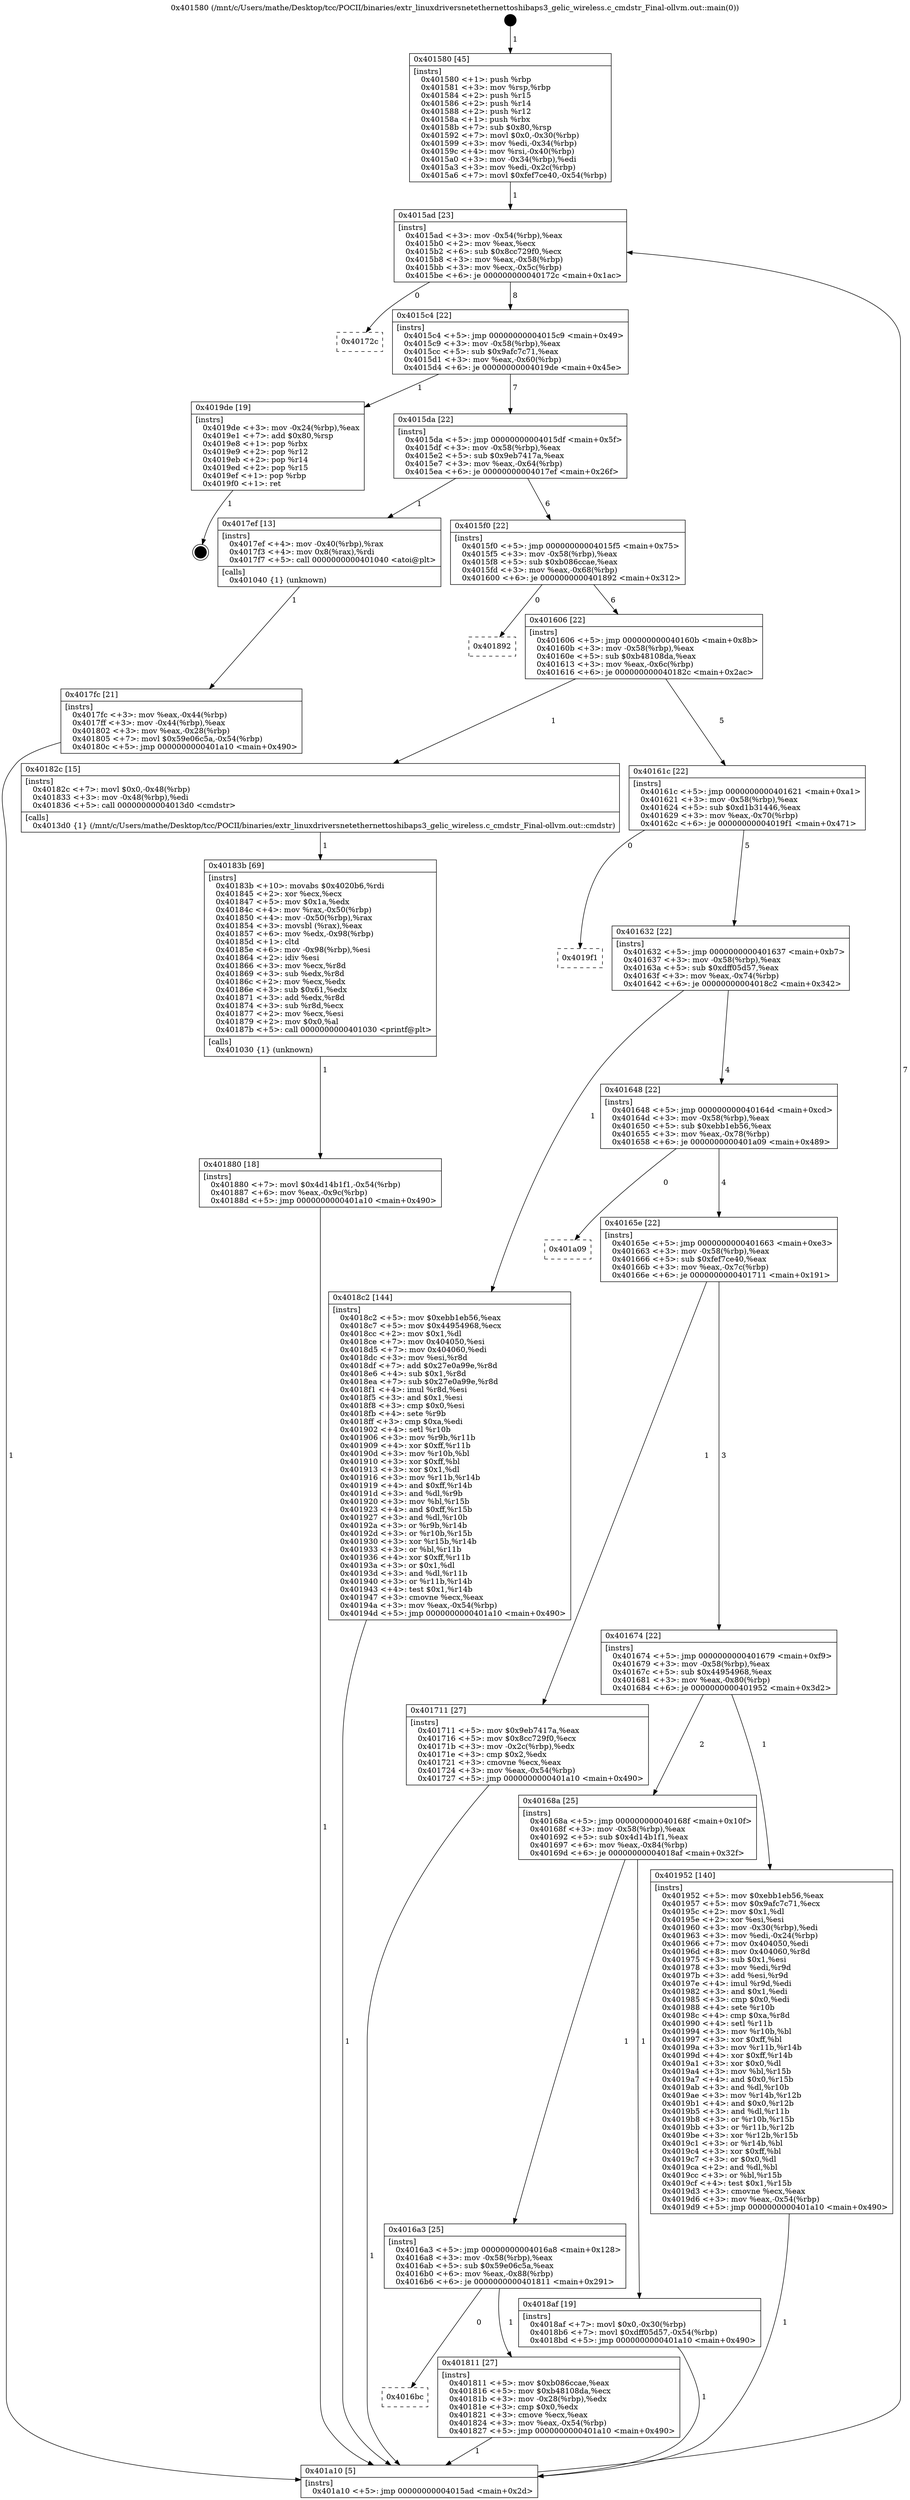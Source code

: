 digraph "0x401580" {
  label = "0x401580 (/mnt/c/Users/mathe/Desktop/tcc/POCII/binaries/extr_linuxdriversnetethernettoshibaps3_gelic_wireless.c_cmdstr_Final-ollvm.out::main(0))"
  labelloc = "t"
  node[shape=record]

  Entry [label="",width=0.3,height=0.3,shape=circle,fillcolor=black,style=filled]
  "0x4015ad" [label="{
     0x4015ad [23]\l
     | [instrs]\l
     &nbsp;&nbsp;0x4015ad \<+3\>: mov -0x54(%rbp),%eax\l
     &nbsp;&nbsp;0x4015b0 \<+2\>: mov %eax,%ecx\l
     &nbsp;&nbsp;0x4015b2 \<+6\>: sub $0x8cc729f0,%ecx\l
     &nbsp;&nbsp;0x4015b8 \<+3\>: mov %eax,-0x58(%rbp)\l
     &nbsp;&nbsp;0x4015bb \<+3\>: mov %ecx,-0x5c(%rbp)\l
     &nbsp;&nbsp;0x4015be \<+6\>: je 000000000040172c \<main+0x1ac\>\l
  }"]
  "0x40172c" [label="{
     0x40172c\l
  }", style=dashed]
  "0x4015c4" [label="{
     0x4015c4 [22]\l
     | [instrs]\l
     &nbsp;&nbsp;0x4015c4 \<+5\>: jmp 00000000004015c9 \<main+0x49\>\l
     &nbsp;&nbsp;0x4015c9 \<+3\>: mov -0x58(%rbp),%eax\l
     &nbsp;&nbsp;0x4015cc \<+5\>: sub $0x9afc7c71,%eax\l
     &nbsp;&nbsp;0x4015d1 \<+3\>: mov %eax,-0x60(%rbp)\l
     &nbsp;&nbsp;0x4015d4 \<+6\>: je 00000000004019de \<main+0x45e\>\l
  }"]
  Exit [label="",width=0.3,height=0.3,shape=circle,fillcolor=black,style=filled,peripheries=2]
  "0x4019de" [label="{
     0x4019de [19]\l
     | [instrs]\l
     &nbsp;&nbsp;0x4019de \<+3\>: mov -0x24(%rbp),%eax\l
     &nbsp;&nbsp;0x4019e1 \<+7\>: add $0x80,%rsp\l
     &nbsp;&nbsp;0x4019e8 \<+1\>: pop %rbx\l
     &nbsp;&nbsp;0x4019e9 \<+2\>: pop %r12\l
     &nbsp;&nbsp;0x4019eb \<+2\>: pop %r14\l
     &nbsp;&nbsp;0x4019ed \<+2\>: pop %r15\l
     &nbsp;&nbsp;0x4019ef \<+1\>: pop %rbp\l
     &nbsp;&nbsp;0x4019f0 \<+1\>: ret\l
  }"]
  "0x4015da" [label="{
     0x4015da [22]\l
     | [instrs]\l
     &nbsp;&nbsp;0x4015da \<+5\>: jmp 00000000004015df \<main+0x5f\>\l
     &nbsp;&nbsp;0x4015df \<+3\>: mov -0x58(%rbp),%eax\l
     &nbsp;&nbsp;0x4015e2 \<+5\>: sub $0x9eb7417a,%eax\l
     &nbsp;&nbsp;0x4015e7 \<+3\>: mov %eax,-0x64(%rbp)\l
     &nbsp;&nbsp;0x4015ea \<+6\>: je 00000000004017ef \<main+0x26f\>\l
  }"]
  "0x401880" [label="{
     0x401880 [18]\l
     | [instrs]\l
     &nbsp;&nbsp;0x401880 \<+7\>: movl $0x4d14b1f1,-0x54(%rbp)\l
     &nbsp;&nbsp;0x401887 \<+6\>: mov %eax,-0x9c(%rbp)\l
     &nbsp;&nbsp;0x40188d \<+5\>: jmp 0000000000401a10 \<main+0x490\>\l
  }"]
  "0x4017ef" [label="{
     0x4017ef [13]\l
     | [instrs]\l
     &nbsp;&nbsp;0x4017ef \<+4\>: mov -0x40(%rbp),%rax\l
     &nbsp;&nbsp;0x4017f3 \<+4\>: mov 0x8(%rax),%rdi\l
     &nbsp;&nbsp;0x4017f7 \<+5\>: call 0000000000401040 \<atoi@plt\>\l
     | [calls]\l
     &nbsp;&nbsp;0x401040 \{1\} (unknown)\l
  }"]
  "0x4015f0" [label="{
     0x4015f0 [22]\l
     | [instrs]\l
     &nbsp;&nbsp;0x4015f0 \<+5\>: jmp 00000000004015f5 \<main+0x75\>\l
     &nbsp;&nbsp;0x4015f5 \<+3\>: mov -0x58(%rbp),%eax\l
     &nbsp;&nbsp;0x4015f8 \<+5\>: sub $0xb086ccae,%eax\l
     &nbsp;&nbsp;0x4015fd \<+3\>: mov %eax,-0x68(%rbp)\l
     &nbsp;&nbsp;0x401600 \<+6\>: je 0000000000401892 \<main+0x312\>\l
  }"]
  "0x40183b" [label="{
     0x40183b [69]\l
     | [instrs]\l
     &nbsp;&nbsp;0x40183b \<+10\>: movabs $0x4020b6,%rdi\l
     &nbsp;&nbsp;0x401845 \<+2\>: xor %ecx,%ecx\l
     &nbsp;&nbsp;0x401847 \<+5\>: mov $0x1a,%edx\l
     &nbsp;&nbsp;0x40184c \<+4\>: mov %rax,-0x50(%rbp)\l
     &nbsp;&nbsp;0x401850 \<+4\>: mov -0x50(%rbp),%rax\l
     &nbsp;&nbsp;0x401854 \<+3\>: movsbl (%rax),%eax\l
     &nbsp;&nbsp;0x401857 \<+6\>: mov %edx,-0x98(%rbp)\l
     &nbsp;&nbsp;0x40185d \<+1\>: cltd\l
     &nbsp;&nbsp;0x40185e \<+6\>: mov -0x98(%rbp),%esi\l
     &nbsp;&nbsp;0x401864 \<+2\>: idiv %esi\l
     &nbsp;&nbsp;0x401866 \<+3\>: mov %ecx,%r8d\l
     &nbsp;&nbsp;0x401869 \<+3\>: sub %edx,%r8d\l
     &nbsp;&nbsp;0x40186c \<+2\>: mov %ecx,%edx\l
     &nbsp;&nbsp;0x40186e \<+3\>: sub $0x61,%edx\l
     &nbsp;&nbsp;0x401871 \<+3\>: add %edx,%r8d\l
     &nbsp;&nbsp;0x401874 \<+3\>: sub %r8d,%ecx\l
     &nbsp;&nbsp;0x401877 \<+2\>: mov %ecx,%esi\l
     &nbsp;&nbsp;0x401879 \<+2\>: mov $0x0,%al\l
     &nbsp;&nbsp;0x40187b \<+5\>: call 0000000000401030 \<printf@plt\>\l
     | [calls]\l
     &nbsp;&nbsp;0x401030 \{1\} (unknown)\l
  }"]
  "0x401892" [label="{
     0x401892\l
  }", style=dashed]
  "0x401606" [label="{
     0x401606 [22]\l
     | [instrs]\l
     &nbsp;&nbsp;0x401606 \<+5\>: jmp 000000000040160b \<main+0x8b\>\l
     &nbsp;&nbsp;0x40160b \<+3\>: mov -0x58(%rbp),%eax\l
     &nbsp;&nbsp;0x40160e \<+5\>: sub $0xb48108da,%eax\l
     &nbsp;&nbsp;0x401613 \<+3\>: mov %eax,-0x6c(%rbp)\l
     &nbsp;&nbsp;0x401616 \<+6\>: je 000000000040182c \<main+0x2ac\>\l
  }"]
  "0x4016bc" [label="{
     0x4016bc\l
  }", style=dashed]
  "0x40182c" [label="{
     0x40182c [15]\l
     | [instrs]\l
     &nbsp;&nbsp;0x40182c \<+7\>: movl $0x0,-0x48(%rbp)\l
     &nbsp;&nbsp;0x401833 \<+3\>: mov -0x48(%rbp),%edi\l
     &nbsp;&nbsp;0x401836 \<+5\>: call 00000000004013d0 \<cmdstr\>\l
     | [calls]\l
     &nbsp;&nbsp;0x4013d0 \{1\} (/mnt/c/Users/mathe/Desktop/tcc/POCII/binaries/extr_linuxdriversnetethernettoshibaps3_gelic_wireless.c_cmdstr_Final-ollvm.out::cmdstr)\l
  }"]
  "0x40161c" [label="{
     0x40161c [22]\l
     | [instrs]\l
     &nbsp;&nbsp;0x40161c \<+5\>: jmp 0000000000401621 \<main+0xa1\>\l
     &nbsp;&nbsp;0x401621 \<+3\>: mov -0x58(%rbp),%eax\l
     &nbsp;&nbsp;0x401624 \<+5\>: sub $0xd1b31446,%eax\l
     &nbsp;&nbsp;0x401629 \<+3\>: mov %eax,-0x70(%rbp)\l
     &nbsp;&nbsp;0x40162c \<+6\>: je 00000000004019f1 \<main+0x471\>\l
  }"]
  "0x401811" [label="{
     0x401811 [27]\l
     | [instrs]\l
     &nbsp;&nbsp;0x401811 \<+5\>: mov $0xb086ccae,%eax\l
     &nbsp;&nbsp;0x401816 \<+5\>: mov $0xb48108da,%ecx\l
     &nbsp;&nbsp;0x40181b \<+3\>: mov -0x28(%rbp),%edx\l
     &nbsp;&nbsp;0x40181e \<+3\>: cmp $0x0,%edx\l
     &nbsp;&nbsp;0x401821 \<+3\>: cmove %ecx,%eax\l
     &nbsp;&nbsp;0x401824 \<+3\>: mov %eax,-0x54(%rbp)\l
     &nbsp;&nbsp;0x401827 \<+5\>: jmp 0000000000401a10 \<main+0x490\>\l
  }"]
  "0x4019f1" [label="{
     0x4019f1\l
  }", style=dashed]
  "0x401632" [label="{
     0x401632 [22]\l
     | [instrs]\l
     &nbsp;&nbsp;0x401632 \<+5\>: jmp 0000000000401637 \<main+0xb7\>\l
     &nbsp;&nbsp;0x401637 \<+3\>: mov -0x58(%rbp),%eax\l
     &nbsp;&nbsp;0x40163a \<+5\>: sub $0xdff05d57,%eax\l
     &nbsp;&nbsp;0x40163f \<+3\>: mov %eax,-0x74(%rbp)\l
     &nbsp;&nbsp;0x401642 \<+6\>: je 00000000004018c2 \<main+0x342\>\l
  }"]
  "0x4016a3" [label="{
     0x4016a3 [25]\l
     | [instrs]\l
     &nbsp;&nbsp;0x4016a3 \<+5\>: jmp 00000000004016a8 \<main+0x128\>\l
     &nbsp;&nbsp;0x4016a8 \<+3\>: mov -0x58(%rbp),%eax\l
     &nbsp;&nbsp;0x4016ab \<+5\>: sub $0x59e06c5a,%eax\l
     &nbsp;&nbsp;0x4016b0 \<+6\>: mov %eax,-0x88(%rbp)\l
     &nbsp;&nbsp;0x4016b6 \<+6\>: je 0000000000401811 \<main+0x291\>\l
  }"]
  "0x4018c2" [label="{
     0x4018c2 [144]\l
     | [instrs]\l
     &nbsp;&nbsp;0x4018c2 \<+5\>: mov $0xebb1eb56,%eax\l
     &nbsp;&nbsp;0x4018c7 \<+5\>: mov $0x44954968,%ecx\l
     &nbsp;&nbsp;0x4018cc \<+2\>: mov $0x1,%dl\l
     &nbsp;&nbsp;0x4018ce \<+7\>: mov 0x404050,%esi\l
     &nbsp;&nbsp;0x4018d5 \<+7\>: mov 0x404060,%edi\l
     &nbsp;&nbsp;0x4018dc \<+3\>: mov %esi,%r8d\l
     &nbsp;&nbsp;0x4018df \<+7\>: add $0x27e0a99e,%r8d\l
     &nbsp;&nbsp;0x4018e6 \<+4\>: sub $0x1,%r8d\l
     &nbsp;&nbsp;0x4018ea \<+7\>: sub $0x27e0a99e,%r8d\l
     &nbsp;&nbsp;0x4018f1 \<+4\>: imul %r8d,%esi\l
     &nbsp;&nbsp;0x4018f5 \<+3\>: and $0x1,%esi\l
     &nbsp;&nbsp;0x4018f8 \<+3\>: cmp $0x0,%esi\l
     &nbsp;&nbsp;0x4018fb \<+4\>: sete %r9b\l
     &nbsp;&nbsp;0x4018ff \<+3\>: cmp $0xa,%edi\l
     &nbsp;&nbsp;0x401902 \<+4\>: setl %r10b\l
     &nbsp;&nbsp;0x401906 \<+3\>: mov %r9b,%r11b\l
     &nbsp;&nbsp;0x401909 \<+4\>: xor $0xff,%r11b\l
     &nbsp;&nbsp;0x40190d \<+3\>: mov %r10b,%bl\l
     &nbsp;&nbsp;0x401910 \<+3\>: xor $0xff,%bl\l
     &nbsp;&nbsp;0x401913 \<+3\>: xor $0x1,%dl\l
     &nbsp;&nbsp;0x401916 \<+3\>: mov %r11b,%r14b\l
     &nbsp;&nbsp;0x401919 \<+4\>: and $0xff,%r14b\l
     &nbsp;&nbsp;0x40191d \<+3\>: and %dl,%r9b\l
     &nbsp;&nbsp;0x401920 \<+3\>: mov %bl,%r15b\l
     &nbsp;&nbsp;0x401923 \<+4\>: and $0xff,%r15b\l
     &nbsp;&nbsp;0x401927 \<+3\>: and %dl,%r10b\l
     &nbsp;&nbsp;0x40192a \<+3\>: or %r9b,%r14b\l
     &nbsp;&nbsp;0x40192d \<+3\>: or %r10b,%r15b\l
     &nbsp;&nbsp;0x401930 \<+3\>: xor %r15b,%r14b\l
     &nbsp;&nbsp;0x401933 \<+3\>: or %bl,%r11b\l
     &nbsp;&nbsp;0x401936 \<+4\>: xor $0xff,%r11b\l
     &nbsp;&nbsp;0x40193a \<+3\>: or $0x1,%dl\l
     &nbsp;&nbsp;0x40193d \<+3\>: and %dl,%r11b\l
     &nbsp;&nbsp;0x401940 \<+3\>: or %r11b,%r14b\l
     &nbsp;&nbsp;0x401943 \<+4\>: test $0x1,%r14b\l
     &nbsp;&nbsp;0x401947 \<+3\>: cmovne %ecx,%eax\l
     &nbsp;&nbsp;0x40194a \<+3\>: mov %eax,-0x54(%rbp)\l
     &nbsp;&nbsp;0x40194d \<+5\>: jmp 0000000000401a10 \<main+0x490\>\l
  }"]
  "0x401648" [label="{
     0x401648 [22]\l
     | [instrs]\l
     &nbsp;&nbsp;0x401648 \<+5\>: jmp 000000000040164d \<main+0xcd\>\l
     &nbsp;&nbsp;0x40164d \<+3\>: mov -0x58(%rbp),%eax\l
     &nbsp;&nbsp;0x401650 \<+5\>: sub $0xebb1eb56,%eax\l
     &nbsp;&nbsp;0x401655 \<+3\>: mov %eax,-0x78(%rbp)\l
     &nbsp;&nbsp;0x401658 \<+6\>: je 0000000000401a09 \<main+0x489\>\l
  }"]
  "0x4018af" [label="{
     0x4018af [19]\l
     | [instrs]\l
     &nbsp;&nbsp;0x4018af \<+7\>: movl $0x0,-0x30(%rbp)\l
     &nbsp;&nbsp;0x4018b6 \<+7\>: movl $0xdff05d57,-0x54(%rbp)\l
     &nbsp;&nbsp;0x4018bd \<+5\>: jmp 0000000000401a10 \<main+0x490\>\l
  }"]
  "0x401a09" [label="{
     0x401a09\l
  }", style=dashed]
  "0x40165e" [label="{
     0x40165e [22]\l
     | [instrs]\l
     &nbsp;&nbsp;0x40165e \<+5\>: jmp 0000000000401663 \<main+0xe3\>\l
     &nbsp;&nbsp;0x401663 \<+3\>: mov -0x58(%rbp),%eax\l
     &nbsp;&nbsp;0x401666 \<+5\>: sub $0xfef7ce40,%eax\l
     &nbsp;&nbsp;0x40166b \<+3\>: mov %eax,-0x7c(%rbp)\l
     &nbsp;&nbsp;0x40166e \<+6\>: je 0000000000401711 \<main+0x191\>\l
  }"]
  "0x40168a" [label="{
     0x40168a [25]\l
     | [instrs]\l
     &nbsp;&nbsp;0x40168a \<+5\>: jmp 000000000040168f \<main+0x10f\>\l
     &nbsp;&nbsp;0x40168f \<+3\>: mov -0x58(%rbp),%eax\l
     &nbsp;&nbsp;0x401692 \<+5\>: sub $0x4d14b1f1,%eax\l
     &nbsp;&nbsp;0x401697 \<+6\>: mov %eax,-0x84(%rbp)\l
     &nbsp;&nbsp;0x40169d \<+6\>: je 00000000004018af \<main+0x32f\>\l
  }"]
  "0x401711" [label="{
     0x401711 [27]\l
     | [instrs]\l
     &nbsp;&nbsp;0x401711 \<+5\>: mov $0x9eb7417a,%eax\l
     &nbsp;&nbsp;0x401716 \<+5\>: mov $0x8cc729f0,%ecx\l
     &nbsp;&nbsp;0x40171b \<+3\>: mov -0x2c(%rbp),%edx\l
     &nbsp;&nbsp;0x40171e \<+3\>: cmp $0x2,%edx\l
     &nbsp;&nbsp;0x401721 \<+3\>: cmovne %ecx,%eax\l
     &nbsp;&nbsp;0x401724 \<+3\>: mov %eax,-0x54(%rbp)\l
     &nbsp;&nbsp;0x401727 \<+5\>: jmp 0000000000401a10 \<main+0x490\>\l
  }"]
  "0x401674" [label="{
     0x401674 [22]\l
     | [instrs]\l
     &nbsp;&nbsp;0x401674 \<+5\>: jmp 0000000000401679 \<main+0xf9\>\l
     &nbsp;&nbsp;0x401679 \<+3\>: mov -0x58(%rbp),%eax\l
     &nbsp;&nbsp;0x40167c \<+5\>: sub $0x44954968,%eax\l
     &nbsp;&nbsp;0x401681 \<+3\>: mov %eax,-0x80(%rbp)\l
     &nbsp;&nbsp;0x401684 \<+6\>: je 0000000000401952 \<main+0x3d2\>\l
  }"]
  "0x401a10" [label="{
     0x401a10 [5]\l
     | [instrs]\l
     &nbsp;&nbsp;0x401a10 \<+5\>: jmp 00000000004015ad \<main+0x2d\>\l
  }"]
  "0x401580" [label="{
     0x401580 [45]\l
     | [instrs]\l
     &nbsp;&nbsp;0x401580 \<+1\>: push %rbp\l
     &nbsp;&nbsp;0x401581 \<+3\>: mov %rsp,%rbp\l
     &nbsp;&nbsp;0x401584 \<+2\>: push %r15\l
     &nbsp;&nbsp;0x401586 \<+2\>: push %r14\l
     &nbsp;&nbsp;0x401588 \<+2\>: push %r12\l
     &nbsp;&nbsp;0x40158a \<+1\>: push %rbx\l
     &nbsp;&nbsp;0x40158b \<+7\>: sub $0x80,%rsp\l
     &nbsp;&nbsp;0x401592 \<+7\>: movl $0x0,-0x30(%rbp)\l
     &nbsp;&nbsp;0x401599 \<+3\>: mov %edi,-0x34(%rbp)\l
     &nbsp;&nbsp;0x40159c \<+4\>: mov %rsi,-0x40(%rbp)\l
     &nbsp;&nbsp;0x4015a0 \<+3\>: mov -0x34(%rbp),%edi\l
     &nbsp;&nbsp;0x4015a3 \<+3\>: mov %edi,-0x2c(%rbp)\l
     &nbsp;&nbsp;0x4015a6 \<+7\>: movl $0xfef7ce40,-0x54(%rbp)\l
  }"]
  "0x4017fc" [label="{
     0x4017fc [21]\l
     | [instrs]\l
     &nbsp;&nbsp;0x4017fc \<+3\>: mov %eax,-0x44(%rbp)\l
     &nbsp;&nbsp;0x4017ff \<+3\>: mov -0x44(%rbp),%eax\l
     &nbsp;&nbsp;0x401802 \<+3\>: mov %eax,-0x28(%rbp)\l
     &nbsp;&nbsp;0x401805 \<+7\>: movl $0x59e06c5a,-0x54(%rbp)\l
     &nbsp;&nbsp;0x40180c \<+5\>: jmp 0000000000401a10 \<main+0x490\>\l
  }"]
  "0x401952" [label="{
     0x401952 [140]\l
     | [instrs]\l
     &nbsp;&nbsp;0x401952 \<+5\>: mov $0xebb1eb56,%eax\l
     &nbsp;&nbsp;0x401957 \<+5\>: mov $0x9afc7c71,%ecx\l
     &nbsp;&nbsp;0x40195c \<+2\>: mov $0x1,%dl\l
     &nbsp;&nbsp;0x40195e \<+2\>: xor %esi,%esi\l
     &nbsp;&nbsp;0x401960 \<+3\>: mov -0x30(%rbp),%edi\l
     &nbsp;&nbsp;0x401963 \<+3\>: mov %edi,-0x24(%rbp)\l
     &nbsp;&nbsp;0x401966 \<+7\>: mov 0x404050,%edi\l
     &nbsp;&nbsp;0x40196d \<+8\>: mov 0x404060,%r8d\l
     &nbsp;&nbsp;0x401975 \<+3\>: sub $0x1,%esi\l
     &nbsp;&nbsp;0x401978 \<+3\>: mov %edi,%r9d\l
     &nbsp;&nbsp;0x40197b \<+3\>: add %esi,%r9d\l
     &nbsp;&nbsp;0x40197e \<+4\>: imul %r9d,%edi\l
     &nbsp;&nbsp;0x401982 \<+3\>: and $0x1,%edi\l
     &nbsp;&nbsp;0x401985 \<+3\>: cmp $0x0,%edi\l
     &nbsp;&nbsp;0x401988 \<+4\>: sete %r10b\l
     &nbsp;&nbsp;0x40198c \<+4\>: cmp $0xa,%r8d\l
     &nbsp;&nbsp;0x401990 \<+4\>: setl %r11b\l
     &nbsp;&nbsp;0x401994 \<+3\>: mov %r10b,%bl\l
     &nbsp;&nbsp;0x401997 \<+3\>: xor $0xff,%bl\l
     &nbsp;&nbsp;0x40199a \<+3\>: mov %r11b,%r14b\l
     &nbsp;&nbsp;0x40199d \<+4\>: xor $0xff,%r14b\l
     &nbsp;&nbsp;0x4019a1 \<+3\>: xor $0x0,%dl\l
     &nbsp;&nbsp;0x4019a4 \<+3\>: mov %bl,%r15b\l
     &nbsp;&nbsp;0x4019a7 \<+4\>: and $0x0,%r15b\l
     &nbsp;&nbsp;0x4019ab \<+3\>: and %dl,%r10b\l
     &nbsp;&nbsp;0x4019ae \<+3\>: mov %r14b,%r12b\l
     &nbsp;&nbsp;0x4019b1 \<+4\>: and $0x0,%r12b\l
     &nbsp;&nbsp;0x4019b5 \<+3\>: and %dl,%r11b\l
     &nbsp;&nbsp;0x4019b8 \<+3\>: or %r10b,%r15b\l
     &nbsp;&nbsp;0x4019bb \<+3\>: or %r11b,%r12b\l
     &nbsp;&nbsp;0x4019be \<+3\>: xor %r12b,%r15b\l
     &nbsp;&nbsp;0x4019c1 \<+3\>: or %r14b,%bl\l
     &nbsp;&nbsp;0x4019c4 \<+3\>: xor $0xff,%bl\l
     &nbsp;&nbsp;0x4019c7 \<+3\>: or $0x0,%dl\l
     &nbsp;&nbsp;0x4019ca \<+2\>: and %dl,%bl\l
     &nbsp;&nbsp;0x4019cc \<+3\>: or %bl,%r15b\l
     &nbsp;&nbsp;0x4019cf \<+4\>: test $0x1,%r15b\l
     &nbsp;&nbsp;0x4019d3 \<+3\>: cmovne %ecx,%eax\l
     &nbsp;&nbsp;0x4019d6 \<+3\>: mov %eax,-0x54(%rbp)\l
     &nbsp;&nbsp;0x4019d9 \<+5\>: jmp 0000000000401a10 \<main+0x490\>\l
  }"]
  Entry -> "0x401580" [label=" 1"]
  "0x4015ad" -> "0x40172c" [label=" 0"]
  "0x4015ad" -> "0x4015c4" [label=" 8"]
  "0x4019de" -> Exit [label=" 1"]
  "0x4015c4" -> "0x4019de" [label=" 1"]
  "0x4015c4" -> "0x4015da" [label=" 7"]
  "0x401952" -> "0x401a10" [label=" 1"]
  "0x4015da" -> "0x4017ef" [label=" 1"]
  "0x4015da" -> "0x4015f0" [label=" 6"]
  "0x4018c2" -> "0x401a10" [label=" 1"]
  "0x4015f0" -> "0x401892" [label=" 0"]
  "0x4015f0" -> "0x401606" [label=" 6"]
  "0x4018af" -> "0x401a10" [label=" 1"]
  "0x401606" -> "0x40182c" [label=" 1"]
  "0x401606" -> "0x40161c" [label=" 5"]
  "0x401880" -> "0x401a10" [label=" 1"]
  "0x40161c" -> "0x4019f1" [label=" 0"]
  "0x40161c" -> "0x401632" [label=" 5"]
  "0x40183b" -> "0x401880" [label=" 1"]
  "0x401632" -> "0x4018c2" [label=" 1"]
  "0x401632" -> "0x401648" [label=" 4"]
  "0x401811" -> "0x401a10" [label=" 1"]
  "0x401648" -> "0x401a09" [label=" 0"]
  "0x401648" -> "0x40165e" [label=" 4"]
  "0x4016a3" -> "0x4016bc" [label=" 0"]
  "0x40165e" -> "0x401711" [label=" 1"]
  "0x40165e" -> "0x401674" [label=" 3"]
  "0x401711" -> "0x401a10" [label=" 1"]
  "0x401580" -> "0x4015ad" [label=" 1"]
  "0x401a10" -> "0x4015ad" [label=" 7"]
  "0x4017ef" -> "0x4017fc" [label=" 1"]
  "0x4017fc" -> "0x401a10" [label=" 1"]
  "0x40182c" -> "0x40183b" [label=" 1"]
  "0x401674" -> "0x401952" [label=" 1"]
  "0x401674" -> "0x40168a" [label=" 2"]
  "0x4016a3" -> "0x401811" [label=" 1"]
  "0x40168a" -> "0x4018af" [label=" 1"]
  "0x40168a" -> "0x4016a3" [label=" 1"]
}
